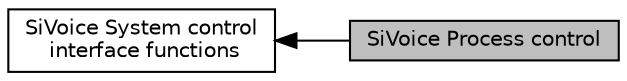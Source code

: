 digraph "SiVoice Process control"
{
  edge [fontname="Helvetica",fontsize="10",labelfontname="Helvetica",labelfontsize="10"];
  node [fontname="Helvetica",fontsize="10",shape=record];
  rankdir=LR;
  Node0 [label="SiVoice Process control",height=0.2,width=0.4,color="black", fillcolor="grey75", style="filled", fontcolor="black"];
  Node1 [label="SiVoice System control\l interface functions",height=0.2,width=0.4,color="black", fillcolor="white", style="filled",URL="$group___s_i_v_o_i_c_e___i_f___c_f_g.html"];
  Node1->Node0 [shape=plaintext, dir="back", style="solid"];
}
